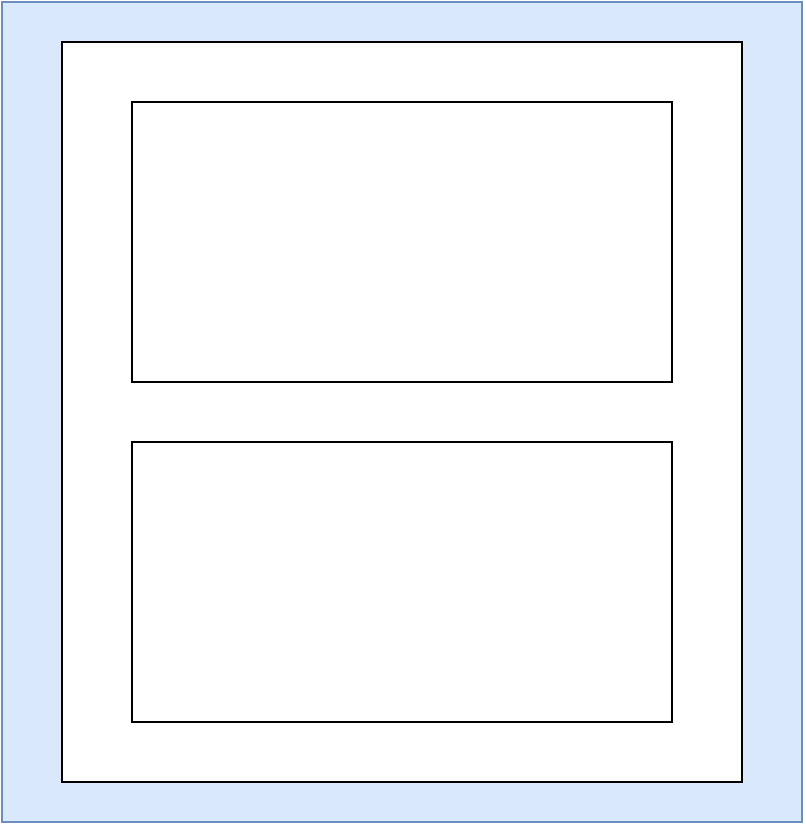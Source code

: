 <mxfile version="20.2.3" type="github">
  <diagram id="vE-s246k_aeRdo4_wEya" name="Page-1">
    <mxGraphModel dx="1038" dy="547" grid="1" gridSize="10" guides="1" tooltips="1" connect="1" arrows="1" fold="1" page="1" pageScale="1" pageWidth="850" pageHeight="1100" math="0" shadow="0">
      <root>
        <mxCell id="0" />
        <mxCell id="1" parent="0" />
        <mxCell id="m1RIJeh8Od90vUy7fvxv-1" value="" style="rounded=0;whiteSpace=wrap;html=1;fillColor=#dae8fc;strokeColor=#6c8ebf;" vertex="1" parent="1">
          <mxGeometry x="230" y="60" width="400" height="410" as="geometry" />
        </mxCell>
        <mxCell id="m1RIJeh8Od90vUy7fvxv-4" value="" style="rounded=0;whiteSpace=wrap;html=1;" vertex="1" parent="1">
          <mxGeometry x="260" y="80" width="340" height="370" as="geometry" />
        </mxCell>
        <mxCell id="m1RIJeh8Od90vUy7fvxv-2" value="" style="rounded=0;whiteSpace=wrap;html=1;" vertex="1" parent="1">
          <mxGeometry x="295" y="110" width="270" height="140" as="geometry" />
        </mxCell>
        <mxCell id="m1RIJeh8Od90vUy7fvxv-3" value="" style="rounded=0;whiteSpace=wrap;html=1;" vertex="1" parent="1">
          <mxGeometry x="295" y="280" width="270" height="140" as="geometry" />
        </mxCell>
      </root>
    </mxGraphModel>
  </diagram>
</mxfile>
